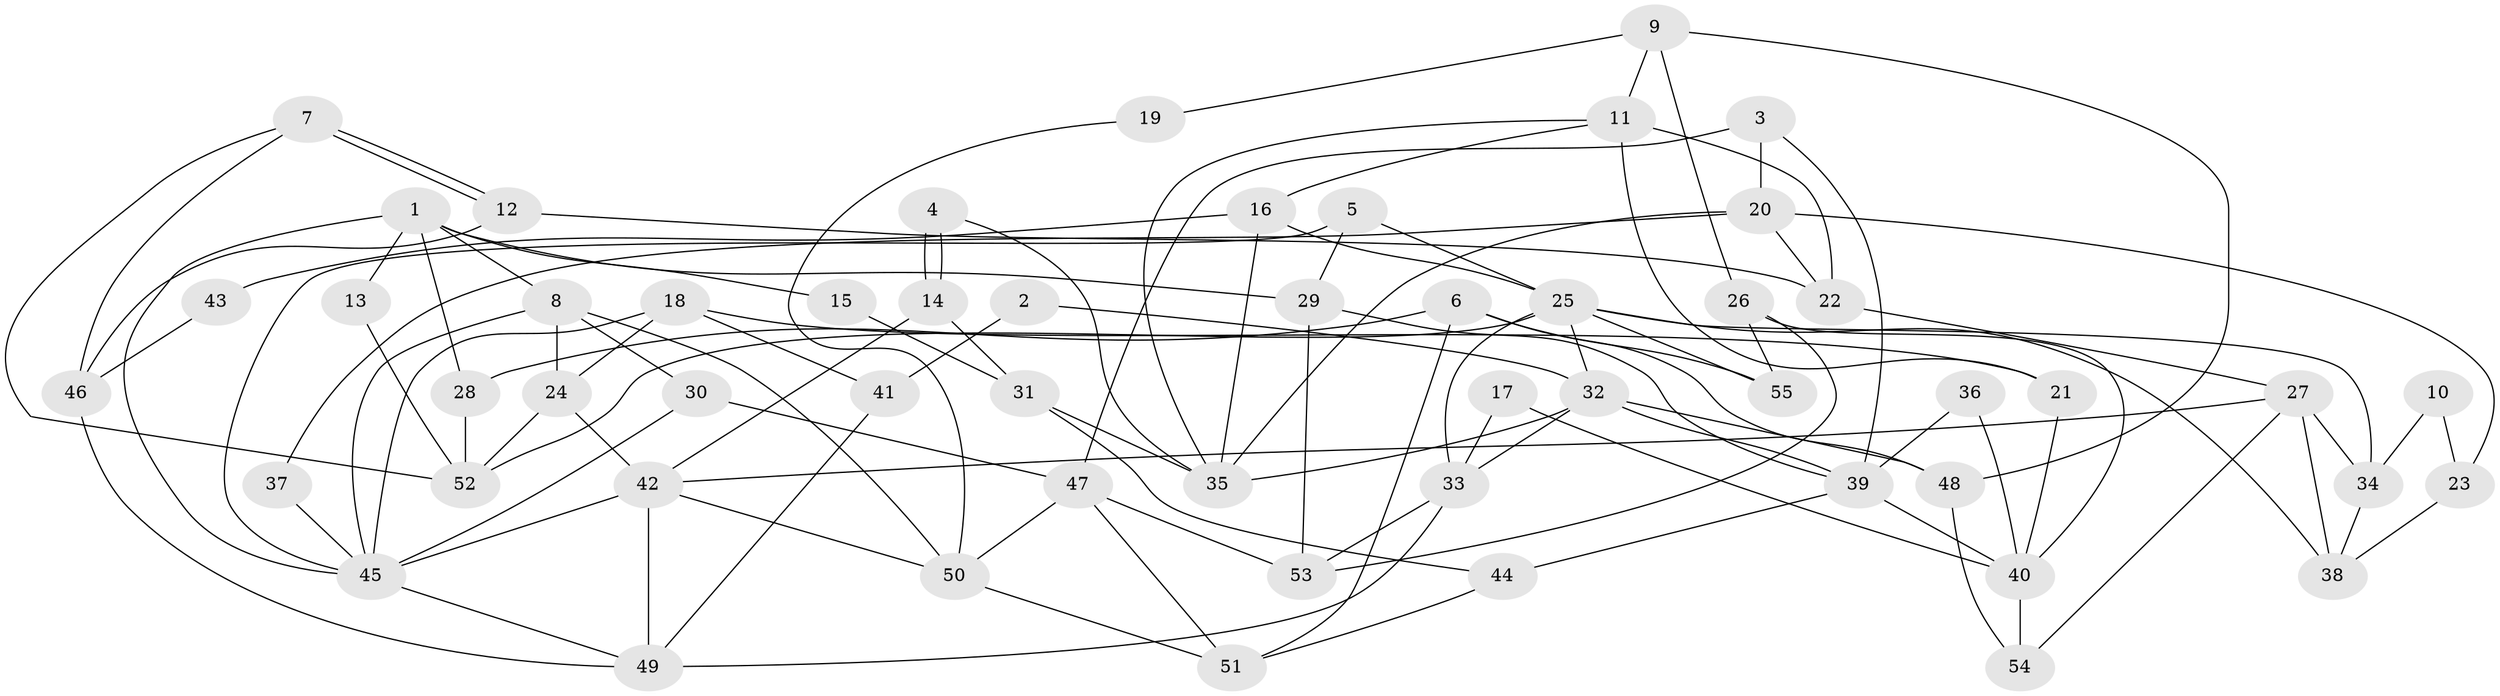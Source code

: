// coarse degree distribution, {3: 0.2727272727272727, 2: 0.2727272727272727, 4: 0.13636363636363635, 6: 0.09090909090909091, 7: 0.09090909090909091, 5: 0.09090909090909091, 12: 0.045454545454545456}
// Generated by graph-tools (version 1.1) at 2025/53/03/04/25 21:53:25]
// undirected, 55 vertices, 110 edges
graph export_dot {
graph [start="1"]
  node [color=gray90,style=filled];
  1;
  2;
  3;
  4;
  5;
  6;
  7;
  8;
  9;
  10;
  11;
  12;
  13;
  14;
  15;
  16;
  17;
  18;
  19;
  20;
  21;
  22;
  23;
  24;
  25;
  26;
  27;
  28;
  29;
  30;
  31;
  32;
  33;
  34;
  35;
  36;
  37;
  38;
  39;
  40;
  41;
  42;
  43;
  44;
  45;
  46;
  47;
  48;
  49;
  50;
  51;
  52;
  53;
  54;
  55;
  1 -- 29;
  1 -- 8;
  1 -- 13;
  1 -- 15;
  1 -- 28;
  1 -- 45;
  2 -- 32;
  2 -- 41;
  3 -- 47;
  3 -- 39;
  3 -- 20;
  4 -- 14;
  4 -- 14;
  4 -- 35;
  5 -- 45;
  5 -- 25;
  5 -- 29;
  6 -- 51;
  6 -- 28;
  6 -- 48;
  6 -- 55;
  7 -- 46;
  7 -- 12;
  7 -- 12;
  7 -- 52;
  8 -- 45;
  8 -- 50;
  8 -- 24;
  8 -- 30;
  9 -- 48;
  9 -- 26;
  9 -- 11;
  9 -- 19;
  10 -- 23;
  10 -- 34;
  11 -- 35;
  11 -- 16;
  11 -- 21;
  11 -- 22;
  12 -- 22;
  12 -- 46;
  13 -- 52;
  14 -- 42;
  14 -- 31;
  15 -- 31;
  16 -- 35;
  16 -- 25;
  16 -- 43;
  17 -- 40;
  17 -- 33;
  18 -- 45;
  18 -- 24;
  18 -- 21;
  18 -- 41;
  19 -- 50;
  20 -- 22;
  20 -- 23;
  20 -- 35;
  20 -- 37;
  21 -- 40;
  22 -- 27;
  23 -- 38;
  24 -- 52;
  24 -- 42;
  25 -- 33;
  25 -- 32;
  25 -- 34;
  25 -- 38;
  25 -- 52;
  25 -- 55;
  26 -- 40;
  26 -- 55;
  26 -- 53;
  27 -- 38;
  27 -- 42;
  27 -- 34;
  27 -- 54;
  28 -- 52;
  29 -- 39;
  29 -- 53;
  30 -- 45;
  30 -- 47;
  31 -- 35;
  31 -- 44;
  32 -- 39;
  32 -- 33;
  32 -- 35;
  32 -- 48;
  33 -- 53;
  33 -- 49;
  34 -- 38;
  36 -- 40;
  36 -- 39;
  37 -- 45;
  39 -- 40;
  39 -- 44;
  40 -- 54;
  41 -- 49;
  42 -- 45;
  42 -- 49;
  42 -- 50;
  43 -- 46;
  44 -- 51;
  45 -- 49;
  46 -- 49;
  47 -- 53;
  47 -- 50;
  47 -- 51;
  48 -- 54;
  50 -- 51;
}
